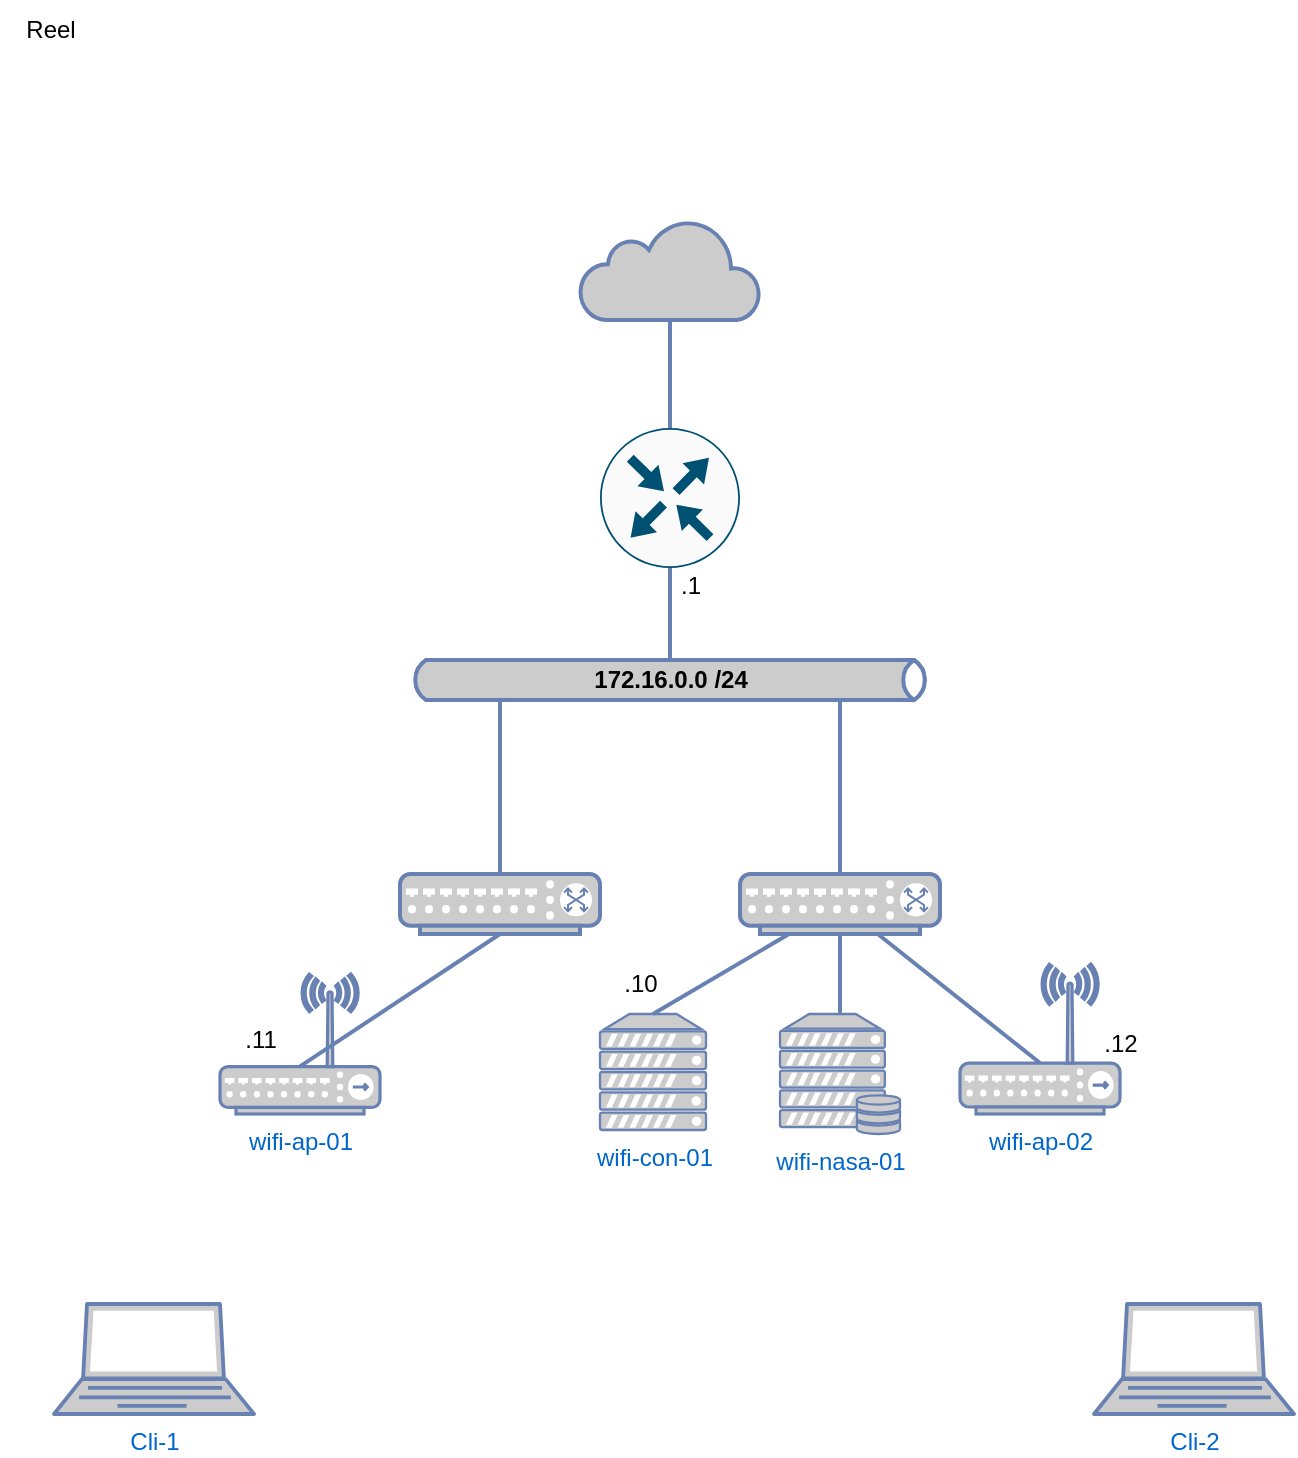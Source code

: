 <mxfile version="24.0.4" type="device">
  <diagram name="Page-1" id="UGERrRTtrFB4jtHQJWO9">
    <mxGraphModel dx="765" dy="1598" grid="1" gridSize="10" guides="1" tooltips="1" connect="1" arrows="1" fold="1" page="1" pageScale="1" pageWidth="827" pageHeight="1169" math="0" shadow="0">
      <root>
        <mxCell id="0" />
        <mxCell id="1" parent="0" />
        <mxCell id="cvG3VCdItDC6tDdGZ3lL-1" value="&lt;font color=&quot;#000000&quot;&gt;&lt;b&gt;172.16.0.0 /24&lt;/b&gt;&lt;/font&gt;" style="html=1;fillColor=#CCCCCC;strokeColor=#6881B3;gradientColor=none;gradientDirection=north;strokeWidth=2;shape=mxgraph.networks.bus;gradientColor=none;gradientDirection=north;fontColor=#ffffff;perimeter=backbonePerimeter;backboneSize=20;" parent="1" vertex="1">
          <mxGeometry x="295" y="-440" width="260" height="20" as="geometry" />
        </mxCell>
        <mxCell id="cvG3VCdItDC6tDdGZ3lL-2" value="" style="strokeColor=#6881B3;edgeStyle=none;rounded=0;endArrow=none;html=1;strokeWidth=2;" parent="1" source="cvG3VCdItDC6tDdGZ3lL-19" target="cvG3VCdItDC6tDdGZ3lL-1" edge="1">
          <mxGeometry relative="1" as="geometry">
            <mxPoint x="260" y="-320" as="sourcePoint" />
          </mxGeometry>
        </mxCell>
        <mxCell id="cvG3VCdItDC6tDdGZ3lL-3" value="" style="strokeColor=#6881B3;edgeStyle=none;rounded=0;endArrow=none;html=1;strokeWidth=2;" parent="1" source="cvG3VCdItDC6tDdGZ3lL-23" target="cvG3VCdItDC6tDdGZ3lL-1" edge="1">
          <mxGeometry relative="1" as="geometry">
            <mxPoint x="320" y="-320" as="sourcePoint" />
          </mxGeometry>
        </mxCell>
        <mxCell id="cvG3VCdItDC6tDdGZ3lL-6" value="" style="strokeColor=#6881B3;edgeStyle=none;rounded=0;endArrow=none;html=1;strokeWidth=2;" parent="1" source="cvG3VCdItDC6tDdGZ3lL-19" target="cvG3VCdItDC6tDdGZ3lL-18" edge="1">
          <mxGeometry relative="1" as="geometry">
            <mxPoint x="260" y="-176" as="sourcePoint" />
          </mxGeometry>
        </mxCell>
        <mxCell id="cvG3VCdItDC6tDdGZ3lL-7" value="" style="strokeColor=#6881B3;edgeStyle=none;rounded=0;endArrow=none;html=1;strokeWidth=2;" parent="1" source="cvG3VCdItDC6tDdGZ3lL-22" target="cvG3VCdItDC6tDdGZ3lL-1" edge="1">
          <mxGeometry relative="1" as="geometry">
            <mxPoint x="320" y="-180" as="sourcePoint" />
          </mxGeometry>
        </mxCell>
        <mxCell id="cvG3VCdItDC6tDdGZ3lL-12" value="wifi-ap-01" style="fontColor=#0066CC;verticalAlign=top;verticalLabelPosition=bottom;labelPosition=center;align=center;html=1;outlineConnect=0;fillColor=#CCCCCC;strokeColor=#6881B3;gradientColor=none;gradientDirection=north;strokeWidth=2;shape=mxgraph.networks.wireless_hub;points=[[0,0.7,0,0,0],[0.02,0.94,0,0,0],[0.5,0.66,0,0,0],[0.5,1,0,0,0],[0.55,0,0,0,0],[0.82,0,0,0,0],[0.98,0.94,0,0,0],[1,0.7,0,0,0]];" parent="1" vertex="1">
          <mxGeometry x="200" y="-283" width="80" height="70" as="geometry" />
        </mxCell>
        <mxCell id="cvG3VCdItDC6tDdGZ3lL-13" value="wifi-nasa-01" style="fontColor=#0066CC;verticalAlign=top;verticalLabelPosition=bottom;labelPosition=center;align=center;html=1;outlineConnect=0;fillColor=#CCCCCC;strokeColor=#6881B3;gradientColor=none;gradientDirection=north;strokeWidth=2;shape=mxgraph.networks.server_storage;" parent="1" vertex="1">
          <mxGeometry x="480" y="-263" width="60" height="60" as="geometry" />
        </mxCell>
        <mxCell id="cvG3VCdItDC6tDdGZ3lL-15" value="Cli-1" style="fontColor=#0066CC;verticalAlign=top;verticalLabelPosition=bottom;labelPosition=center;align=center;html=1;outlineConnect=0;fillColor=#CCCCCC;strokeColor=#6881B3;gradientColor=none;gradientDirection=north;strokeWidth=2;shape=mxgraph.networks.laptop;" parent="1" vertex="1">
          <mxGeometry x="117" y="-118" width="100" height="55" as="geometry" />
        </mxCell>
        <mxCell id="cvG3VCdItDC6tDdGZ3lL-16" value="Cli-2" style="fontColor=#0066CC;verticalAlign=top;verticalLabelPosition=bottom;labelPosition=center;align=center;html=1;outlineConnect=0;fillColor=#CCCCCC;strokeColor=#6881B3;gradientColor=none;gradientDirection=north;strokeWidth=2;shape=mxgraph.networks.laptop;" parent="1" vertex="1">
          <mxGeometry x="637" y="-118" width="100" height="55" as="geometry" />
        </mxCell>
        <mxCell id="cvG3VCdItDC6tDdGZ3lL-17" value="wifi-con-01" style="fontColor=#0066CC;verticalAlign=top;verticalLabelPosition=bottom;labelPosition=center;align=center;html=1;outlineConnect=0;fillColor=#CCCCCC;strokeColor=#6881B3;gradientColor=none;gradientDirection=north;strokeWidth=2;shape=mxgraph.networks.server;" parent="1" vertex="1">
          <mxGeometry x="390" y="-263" width="53" height="58" as="geometry" />
        </mxCell>
        <mxCell id="cvG3VCdItDC6tDdGZ3lL-18" value="" style="html=1;outlineConnect=0;fillColor=#CCCCCC;strokeColor=#6881B3;gradientColor=none;gradientDirection=north;strokeWidth=2;shape=mxgraph.networks.cloud;fontColor=#ffffff;" parent="1" vertex="1">
          <mxGeometry x="380" y="-660" width="90" height="50" as="geometry" />
        </mxCell>
        <mxCell id="cvG3VCdItDC6tDdGZ3lL-19" value="" style="sketch=0;points=[[0.5,0,0],[1,0.5,0],[0.5,1,0],[0,0.5,0],[0.145,0.145,0],[0.856,0.145,0],[0.855,0.856,0],[0.145,0.855,0]];verticalLabelPosition=bottom;html=1;verticalAlign=top;aspect=fixed;align=center;pointerEvents=1;shape=mxgraph.cisco19.rect;prIcon=router;fillColor=#FAFAFA;strokeColor=#005073;" parent="1" vertex="1">
          <mxGeometry x="390" y="-556" width="70" height="70" as="geometry" />
        </mxCell>
        <mxCell id="cvG3VCdItDC6tDdGZ3lL-20" value="Reel" style="text;html=1;align=center;verticalAlign=middle;resizable=0;points=[];autosize=1;strokeColor=none;fillColor=none;" parent="1" vertex="1">
          <mxGeometry x="90" y="-770" width="50" height="30" as="geometry" />
        </mxCell>
        <mxCell id="cvG3VCdItDC6tDdGZ3lL-22" value="" style="fontColor=#0066CC;verticalAlign=top;verticalLabelPosition=bottom;labelPosition=center;align=center;html=1;outlineConnect=0;fillColor=#CCCCCC;strokeColor=#6881B3;gradientColor=none;gradientDirection=north;strokeWidth=2;shape=mxgraph.networks.switch;" parent="1" vertex="1">
          <mxGeometry x="290" y="-333" width="100" height="30" as="geometry" />
        </mxCell>
        <mxCell id="cvG3VCdItDC6tDdGZ3lL-23" value="" style="fontColor=#0066CC;verticalAlign=top;verticalLabelPosition=bottom;labelPosition=center;align=center;html=1;outlineConnect=0;fillColor=#CCCCCC;strokeColor=#6881B3;gradientColor=none;gradientDirection=north;strokeWidth=2;shape=mxgraph.networks.switch;" parent="1" vertex="1">
          <mxGeometry x="460" y="-333" width="100" height="30" as="geometry" />
        </mxCell>
        <mxCell id="cvG3VCdItDC6tDdGZ3lL-26" value="" style="strokeColor=#6881B3;edgeStyle=none;rounded=0;endArrow=none;html=1;strokeWidth=2;entryX=0.5;entryY=0;entryDx=0;entryDy=0;entryPerimeter=0;" parent="1" source="cvG3VCdItDC6tDdGZ3lL-23" target="cvG3VCdItDC6tDdGZ3lL-17" edge="1">
          <mxGeometry relative="1" as="geometry">
            <mxPoint x="520" y="-323" as="sourcePoint" />
            <mxPoint x="520" y="-485" as="targetPoint" />
          </mxGeometry>
        </mxCell>
        <mxCell id="cvG3VCdItDC6tDdGZ3lL-27" value="" style="strokeColor=#6881B3;edgeStyle=none;rounded=0;endArrow=none;html=1;strokeWidth=2;entryX=0.5;entryY=1;entryDx=0;entryDy=0;entryPerimeter=0;" parent="1" source="cvG3VCdItDC6tDdGZ3lL-13" target="cvG3VCdItDC6tDdGZ3lL-23" edge="1">
          <mxGeometry relative="1" as="geometry">
            <mxPoint x="350" y="-323" as="sourcePoint" />
            <mxPoint x="350" y="-485" as="targetPoint" />
          </mxGeometry>
        </mxCell>
        <mxCell id="cvG3VCdItDC6tDdGZ3lL-29" value="" style="strokeColor=#6881B3;edgeStyle=none;rounded=0;endArrow=none;html=1;strokeWidth=2;exitX=0.5;exitY=0.66;exitDx=0;exitDy=0;exitPerimeter=0;entryX=0.5;entryY=1;entryDx=0;entryDy=0;entryPerimeter=0;" parent="1" source="cvG3VCdItDC6tDdGZ3lL-12" target="cvG3VCdItDC6tDdGZ3lL-22" edge="1">
          <mxGeometry relative="1" as="geometry">
            <mxPoint x="350" y="-323" as="sourcePoint" />
            <mxPoint x="350" y="-484" as="targetPoint" />
          </mxGeometry>
        </mxCell>
        <mxCell id="cvG3VCdItDC6tDdGZ3lL-30" value="wifi-ap-02" style="fontColor=#0066CC;verticalAlign=top;verticalLabelPosition=bottom;labelPosition=center;align=center;html=1;outlineConnect=0;fillColor=#CCCCCC;strokeColor=#6881B3;gradientColor=none;gradientDirection=north;strokeWidth=2;shape=mxgraph.networks.wireless_hub;points=[[0,0.7,0,0,0],[0.02,0.94,0,0,0],[0.5,0.66,0,0,0],[0.5,1,0,0,0],[0.55,0,0,0,0],[0.82,0,0,0,0],[0.98,0.94,0,0,0],[1,0.7,0,0,0]];" parent="1" vertex="1">
          <mxGeometry x="570" y="-288" width="80" height="75" as="geometry" />
        </mxCell>
        <mxCell id="cvG3VCdItDC6tDdGZ3lL-32" value="" style="strokeColor=#6881B3;edgeStyle=none;rounded=0;endArrow=none;html=1;strokeWidth=2;exitX=0.5;exitY=0.66;exitDx=0;exitDy=0;exitPerimeter=0;" parent="1" source="cvG3VCdItDC6tDdGZ3lL-30" target="cvG3VCdItDC6tDdGZ3lL-23" edge="1">
          <mxGeometry relative="1" as="geometry">
            <mxPoint x="549" y="-253" as="sourcePoint" />
            <mxPoint x="520" y="-293" as="targetPoint" />
          </mxGeometry>
        </mxCell>
        <mxCell id="cvG3VCdItDC6tDdGZ3lL-41" value=".10" style="text;html=1;align=center;verticalAlign=middle;resizable=0;points=[];autosize=1;strokeColor=none;fillColor=none;" parent="1" vertex="1">
          <mxGeometry x="390" y="-293" width="40" height="30" as="geometry" />
        </mxCell>
        <mxCell id="cvG3VCdItDC6tDdGZ3lL-42" value=".11" style="text;html=1;align=center;verticalAlign=middle;resizable=0;points=[];autosize=1;strokeColor=none;fillColor=none;" parent="1" vertex="1">
          <mxGeometry x="200" y="-265.5" width="40" height="30" as="geometry" />
        </mxCell>
        <mxCell id="cvG3VCdItDC6tDdGZ3lL-43" value=".12" style="text;html=1;align=center;verticalAlign=middle;resizable=0;points=[];autosize=1;strokeColor=none;fillColor=none;" parent="1" vertex="1">
          <mxGeometry x="630" y="-263" width="40" height="30" as="geometry" />
        </mxCell>
        <mxCell id="n-mkXnNXP8fDGp-6rKG4-1" value=".1" style="text;html=1;align=center;verticalAlign=middle;resizable=0;points=[];autosize=1;strokeColor=none;fillColor=none;" vertex="1" parent="1">
          <mxGeometry x="420" y="-492" width="30" height="30" as="geometry" />
        </mxCell>
      </root>
    </mxGraphModel>
  </diagram>
</mxfile>

